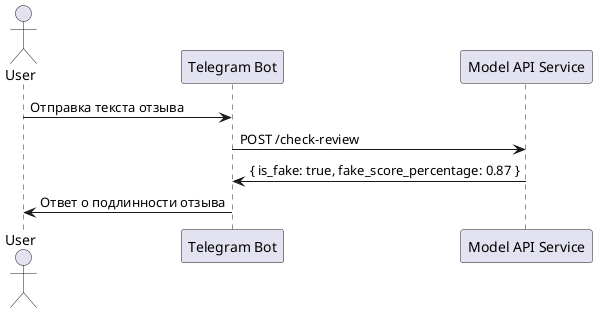 @startuml
actor User
participant "Telegram Bot" as Bot
participant "Model API Service" as Model

User -> Bot : Отправка текста отзыва
Bot -> Model : POST /check-review
Model -> Bot : { is_fake: true, fake_score_percentage: 0.87 }
Bot -> User : Ответ о подлинности отзыва

@enduml
